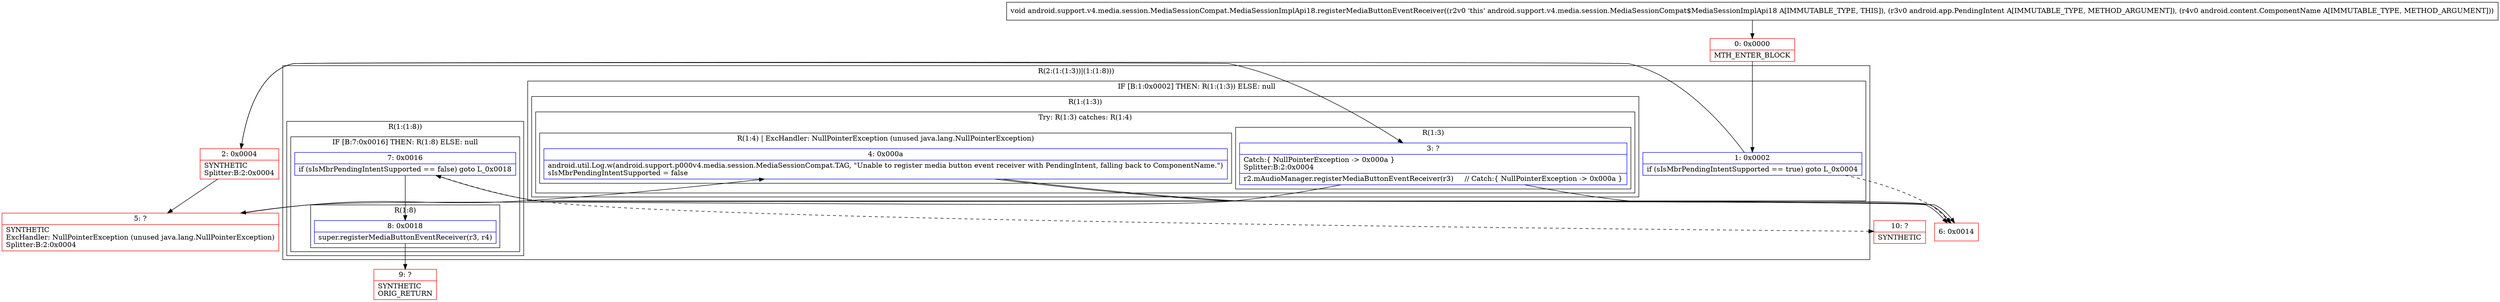 digraph "CFG forandroid.support.v4.media.session.MediaSessionCompat.MediaSessionImplApi18.registerMediaButtonEventReceiver(Landroid\/app\/PendingIntent;Landroid\/content\/ComponentName;)V" {
subgraph cluster_Region_495885247 {
label = "R(2:(1:(1:3))|(1:(1:8)))";
node [shape=record,color=blue];
subgraph cluster_IfRegion_291512812 {
label = "IF [B:1:0x0002] THEN: R(1:(1:3)) ELSE: null";
node [shape=record,color=blue];
Node_1 [shape=record,label="{1\:\ 0x0002|if (sIsMbrPendingIntentSupported == true) goto L_0x0004\l}"];
subgraph cluster_Region_467630426 {
label = "R(1:(1:3))";
node [shape=record,color=blue];
subgraph cluster_TryCatchRegion_682448451 {
label = "Try: R(1:3) catches: R(1:4)";
node [shape=record,color=blue];
subgraph cluster_Region_1100440458 {
label = "R(1:3)";
node [shape=record,color=blue];
Node_3 [shape=record,label="{3\:\ ?|Catch:\{ NullPointerException \-\> 0x000a \}\lSplitter:B:2:0x0004\l|r2.mAudioManager.registerMediaButtonEventReceiver(r3)     \/\/ Catch:\{ NullPointerException \-\> 0x000a \}\l}"];
}
subgraph cluster_Region_1374176533 {
label = "R(1:4) | ExcHandler: NullPointerException (unused java.lang.NullPointerException)\l";
node [shape=record,color=blue];
Node_4 [shape=record,label="{4\:\ 0x000a|android.util.Log.w(android.support.p000v4.media.session.MediaSessionCompat.TAG, \"Unable to register media button event receiver with PendingIntent, falling back to ComponentName.\")\lsIsMbrPendingIntentSupported = false\l}"];
}
}
}
}
subgraph cluster_Region_824046555 {
label = "R(1:(1:8))";
node [shape=record,color=blue];
subgraph cluster_IfRegion_1933620469 {
label = "IF [B:7:0x0016] THEN: R(1:8) ELSE: null";
node [shape=record,color=blue];
Node_7 [shape=record,label="{7\:\ 0x0016|if (sIsMbrPendingIntentSupported == false) goto L_0x0018\l}"];
subgraph cluster_Region_154210852 {
label = "R(1:8)";
node [shape=record,color=blue];
Node_8 [shape=record,label="{8\:\ 0x0018|super.registerMediaButtonEventReceiver(r3, r4)\l}"];
}
}
}
}
subgraph cluster_Region_1374176533 {
label = "R(1:4) | ExcHandler: NullPointerException (unused java.lang.NullPointerException)\l";
node [shape=record,color=blue];
Node_4 [shape=record,label="{4\:\ 0x000a|android.util.Log.w(android.support.p000v4.media.session.MediaSessionCompat.TAG, \"Unable to register media button event receiver with PendingIntent, falling back to ComponentName.\")\lsIsMbrPendingIntentSupported = false\l}"];
}
Node_0 [shape=record,color=red,label="{0\:\ 0x0000|MTH_ENTER_BLOCK\l}"];
Node_2 [shape=record,color=red,label="{2\:\ 0x0004|SYNTHETIC\lSplitter:B:2:0x0004\l}"];
Node_5 [shape=record,color=red,label="{5\:\ ?|SYNTHETIC\lExcHandler: NullPointerException (unused java.lang.NullPointerException)\lSplitter:B:2:0x0004\l}"];
Node_6 [shape=record,color=red,label="{6\:\ 0x0014}"];
Node_9 [shape=record,color=red,label="{9\:\ ?|SYNTHETIC\lORIG_RETURN\l}"];
Node_10 [shape=record,color=red,label="{10\:\ ?|SYNTHETIC\l}"];
MethodNode[shape=record,label="{void android.support.v4.media.session.MediaSessionCompat.MediaSessionImplApi18.registerMediaButtonEventReceiver((r2v0 'this' android.support.v4.media.session.MediaSessionCompat$MediaSessionImplApi18 A[IMMUTABLE_TYPE, THIS]), (r3v0 android.app.PendingIntent A[IMMUTABLE_TYPE, METHOD_ARGUMENT]), (r4v0 android.content.ComponentName A[IMMUTABLE_TYPE, METHOD_ARGUMENT])) }"];
MethodNode -> Node_0;
Node_1 -> Node_2;
Node_1 -> Node_6[style=dashed];
Node_3 -> Node_5;
Node_3 -> Node_6;
Node_4 -> Node_6;
Node_7 -> Node_8;
Node_7 -> Node_10[style=dashed];
Node_8 -> Node_9;
Node_4 -> Node_6;
Node_0 -> Node_1;
Node_2 -> Node_3;
Node_2 -> Node_5;
Node_5 -> Node_4;
Node_6 -> Node_7;
}

